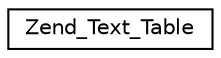 digraph G
{
  edge [fontname="Helvetica",fontsize="10",labelfontname="Helvetica",labelfontsize="10"];
  node [fontname="Helvetica",fontsize="10",shape=record];
  rankdir="LR";
  Node1 [label="Zend_Text_Table",height=0.2,width=0.4,color="black", fillcolor="white", style="filled",URL="$class_zend___text___table.html"];
}

